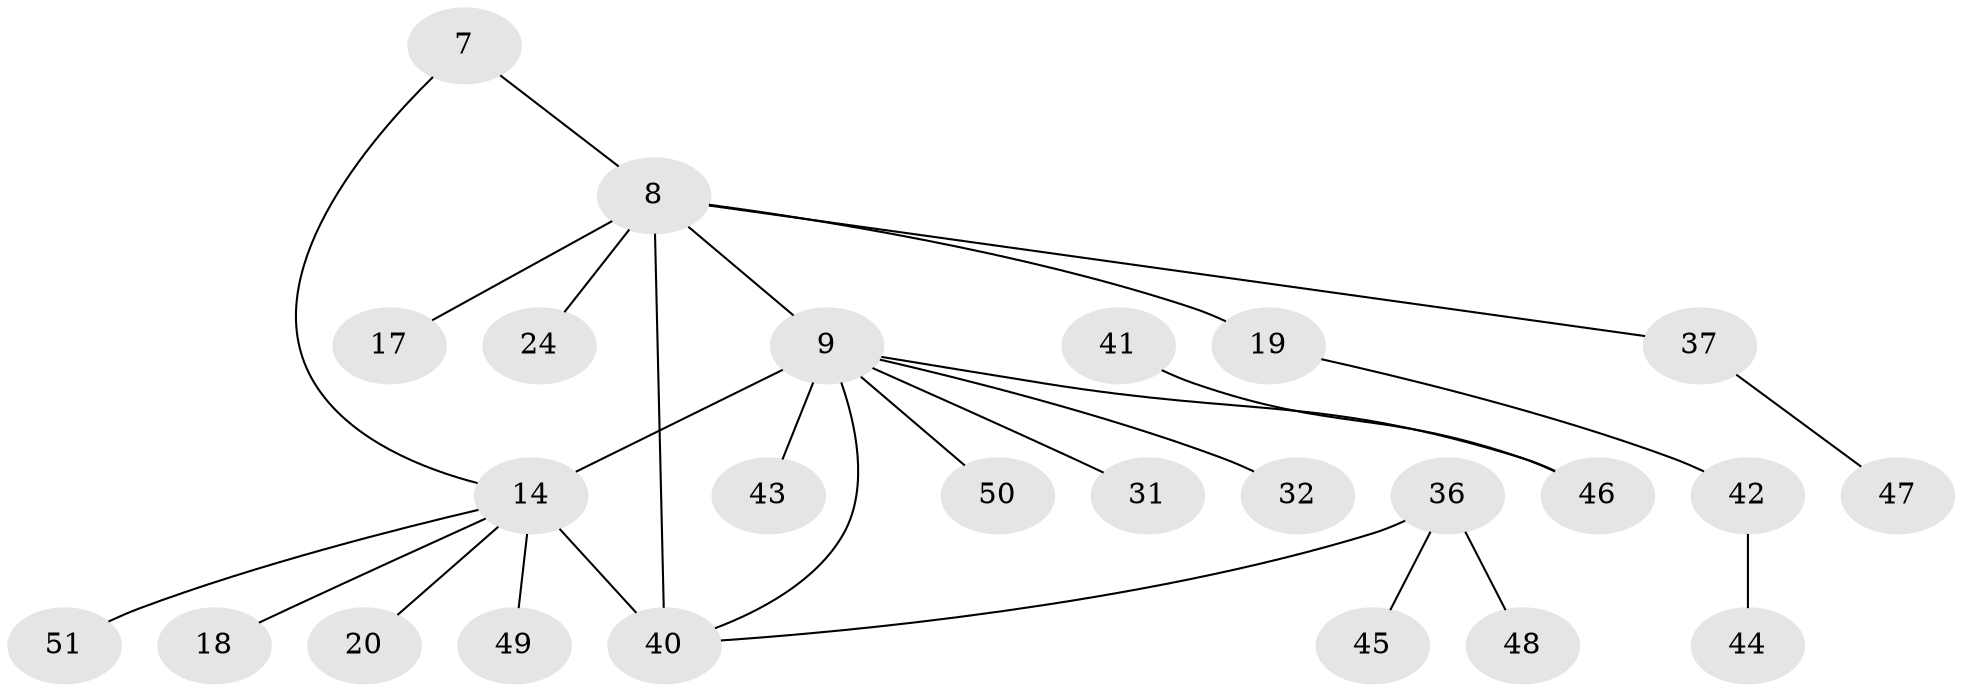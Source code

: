 // original degree distribution, {2: 0.19607843137254902, 5: 0.058823529411764705, 6: 0.058823529411764705, 7: 0.058823529411764705, 3: 0.13725490196078433, 1: 0.49019607843137253}
// Generated by graph-tools (version 1.1) at 2025/55/03/09/25 04:55:48]
// undirected, 25 vertices, 27 edges
graph export_dot {
graph [start="1"]
  node [color=gray90,style=filled];
  7;
  8 [super="+3"];
  9 [super="+4"];
  14 [super="+13+2"];
  17;
  18;
  19;
  20;
  24 [super="+22"];
  31;
  32;
  36 [super="+16+29"];
  37 [super="+33"];
  40 [super="+39+6"];
  41 [super="+12"];
  42 [super="+38"];
  43 [super="+27"];
  44;
  45;
  46 [super="+28"];
  47;
  48;
  49;
  50;
  51;
  7 -- 8;
  7 -- 14;
  8 -- 9 [weight=2];
  8 -- 17;
  8 -- 19 [weight=2];
  8 -- 40 [weight=3];
  8 -- 24;
  8 -- 37;
  9 -- 31;
  9 -- 32;
  9 -- 50;
  9 -- 46;
  9 -- 40;
  9 -- 14 [weight=2];
  9 -- 43;
  14 -- 49;
  14 -- 18;
  14 -- 51;
  14 -- 20;
  14 -- 40 [weight=3];
  19 -- 42;
  36 -- 45;
  36 -- 48;
  36 -- 40;
  37 -- 47;
  41 -- 46;
  42 -- 44;
}
